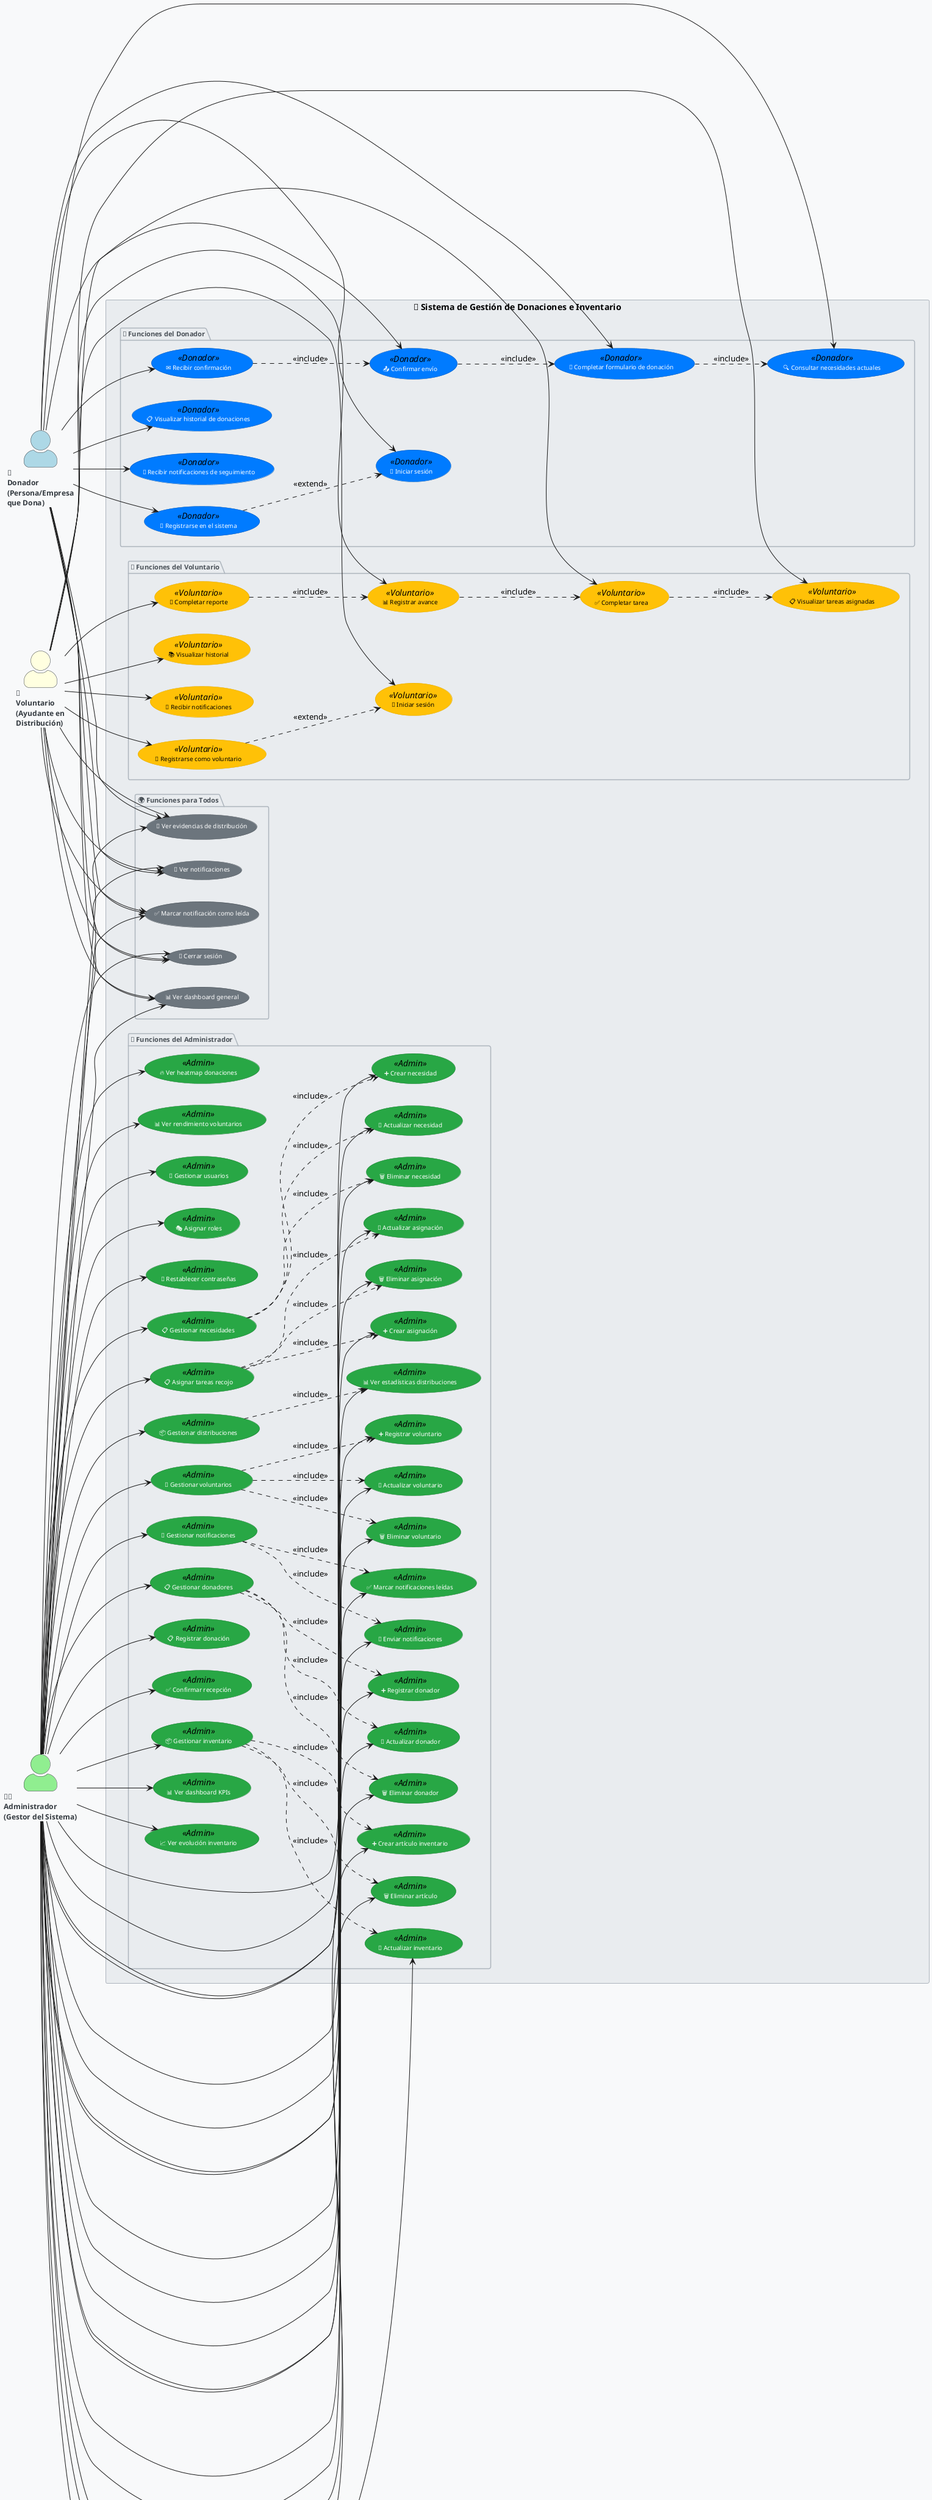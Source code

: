 @startuml
left to right direction
skinparam backgroundColor #f8f9fa
skinparam actorStyle awesome

' Estilos para los actores
skinparam actor {
  BackgroundColor #ffffff
  BorderColor #343a40
  FontColor #343a40
  FontSize 12
  FontStyle bold
}

' Estilos para casos de uso por categoría
skinparam usecase {
  BackgroundColor<<Admin>> #28a745
  BorderColor<<Admin>> #1e7e34
  FontColor<<Admin>> #ffffff
  FontSize 10
  
  BackgroundColor<<Donador>> #007bff
  BorderColor<<Donador>> #0056b3
  FontColor<<Donador>> #ffffff
  FontSize 10
  
  BackgroundColor<<Voluntario>> #ffc107
  BorderColor<<Voluntario>> #e0a800
  FontColor<<Voluntario>> #000000
  FontSize 10
  
  BackgroundColor #6c757d
  BorderColor #495057
  FontColor #ffffff
  FontSize 10
}

' Estilos para packages
skinparam package {
  BackgroundColor #e9ecef
  BorderColor #adb5bd
  FontColor #495057
  FontSize 11
  FontStyle bold
}

' Actores con iconos más descriptivos
actor "👨‍💼\nAdministrador\n(Gestor del Sistema)" as Administrador #lightgreen
actor "💝\nDonador\n(Persona/Empresa\nque Dona)" as Donador #lightblue  
actor "🤝\nVoluntario\n(Ayudante en\nDistribución)" as Voluntario #lightyellow

rectangle "🏢 Sistema de Gestión de Donaciones e Inventario" {
  
  package "🔧 Funciones del Administrador" {
    usecase "📋 Registrar donación" as UC1 <<Admin>>
    usecase "✅ Confirmar recepción" as UC2 <<Admin>>
    usecase "📦 Gestionar inventario" as UC3 <<Admin>>
    usecase "➕ Crear artículo inventario" as UC4 <<Admin>>
    usecase "🔄 Actualizar inventario" as UC5 <<Admin>>
    usecase "🗑️ Eliminar artículo" as UC6 <<Admin>>
    usecase "📊 Ver dashboard KPIs" as UC7 <<Admin>>
    usecase "📈 Ver evolución inventario" as UC8 <<Admin>>
    usecase "🔥 Ver heatmap donaciones" as UC9 <<Admin>>
    usecase "📊 Ver rendimiento voluntarios" as UC10 <<Admin>>
    usecase "👤 Gestionar usuarios" as UC11 <<Admin>>
    usecase "🎭 Asignar roles" as UC12 <<Admin>>
    usecase "🔑 Restablecer contraseñas" as UC13 <<Admin>>
    usecase "📋 Gestionar necesidades" as UC14 <<Admin>>
    usecase "➕ Crear necesidad" as UC15 <<Admin>>
    usecase "🔄 Actualizar necesidad" as UC16 <<Admin>>
    usecase "🗑️ Eliminar necesidad" as UC17 <<Admin>>
    usecase "📋 Gestionar donadores" as UC18 <<Admin>>
    usecase "➕ Registrar donador" as UC19 <<Admin>>
    usecase "🔄 Actualizar donador" as UC20 <<Admin>>
    usecase "🗑️ Eliminar donador" as UC21 <<Admin>>
    usecase "🤝 Gestionar voluntarios" as UC22 <<Admin>>
    usecase "➕ Registrar voluntario" as UC23 <<Admin>>
    usecase "🔄 Actualizar voluntario" as UC24 <<Admin>>
    usecase "🗑️ Eliminar voluntario" as UC25 <<Admin>>
    usecase "📋 Asignar tareas recojo" as UC26 <<Admin>>
    usecase "➕ Crear asignación" as UC27 <<Admin>>
    usecase "🔄 Actualizar asignación" as UC28 <<Admin>>
    usecase "🗑️ Eliminar asignación" as UC29 <<Admin>>
    usecase "📦 Gestionar distribuciones" as UC30 <<Admin>>
    usecase "📊 Ver estadísticas distribuciones" as UC31 <<Admin>>
    usecase "🔔 Gestionar notificaciones" as UC32 <<Admin>>
    usecase "📧 Enviar notificaciones" as UC33 <<Admin>>
    usecase "✅ Marcar notificaciones leídas" as UC34 <<Admin>>
  }
  
  package "💝 Funciones del Donador" {
    usecase "🔍 Consultar necesidades actuales" as UC35 <<Donador>>
    usecase "📝 Completar formulario de donación" as UC36 <<Donador>>
    usecase "📤 Confirmar envío" as UC37 <<Donador>>
    usecase "✉️ Recibir confirmación" as UC38 <<Donador>>
    usecase "📋 Visualizar historial de donaciones" as UC39 <<Donador>>
    usecase "🔔 Recibir notificaciones de seguimiento" as UC40 <<Donador>>
    usecase "👤 Registrarse en el sistema" as UC41 <<Donador>>
    usecase "🔐 Iniciar sesión" as UC42 <<Donador>>
  }
  
  package "🤝 Funciones del Voluntario" {
    usecase "📋 Visualizar tareas asignadas" as UC43 <<Voluntario>>
    usecase "✅ Completar tarea" as UC44 <<Voluntario>>
    usecase "📊 Registrar avance" as UC45 <<Voluntario>>
    usecase "📄 Completar reporte" as UC46 <<Voluntario>>
    usecase "📚 Visualizar historial" as UC47 <<Voluntario>>
    usecase "🔔 Recibir notificaciones" as UC48 <<Voluntario>>
    usecase "👤 Registrarse como voluntario" as UC49 <<Voluntario>>
    usecase "🔐 Iniciar sesión" as UC50 <<Voluntario>>
  }

  package "🌍 Funciones para Todos" {
    usecase "📸 Ver evidencias de distribución" as UC51
    usecase "🚪 Cerrar sesión" as UC52
    usecase "📊 Ver dashboard general" as UC53
    usecase "🔔 Ver notificaciones" as UC54
    usecase "✅ Marcar notificación como leída" as UC55
  }
}

' Relaciones del Administrador
Administrador --> UC1
Administrador --> UC2
Administrador --> UC3
Administrador --> UC4
Administrador --> UC5
Administrador --> UC6
Administrador --> UC7
Administrador --> UC8
Administrador --> UC9
Administrador --> UC10
Administrador --> UC11
Administrador --> UC12
Administrador --> UC13
Administrador --> UC14
Administrador --> UC15
Administrador --> UC16
Administrador --> UC17
Administrador --> UC18
Administrador --> UC19
Administrador --> UC20
Administrador --> UC21
Administrador --> UC22
Administrador --> UC23
Administrador --> UC24
Administrador --> UC25
Administrador --> UC26
Administrador --> UC27
Administrador --> UC28
Administrador --> UC29
Administrador --> UC30
Administrador --> UC31
Administrador --> UC32
Administrador --> UC33
Administrador --> UC34

' Relaciones del Donador
Donador --> UC35
Donador --> UC36
Donador --> UC37
Donador --> UC38
Donador --> UC39
Donador --> UC40
Donador --> UC41
Donador --> UC42

' Relaciones del Voluntario
Voluntario --> UC43
Voluntario --> UC44
Voluntario --> UC45
Voluntario --> UC46
Voluntario --> UC47
Voluntario --> UC48
Voluntario --> UC49
Voluntario --> UC50

' Relaciones compartidas
Administrador --> UC51
Donador --> UC51
Voluntario --> UC51
Administrador --> UC52
Donador --> UC52
Voluntario --> UC52
Administrador --> UC53
Donador --> UC53
Voluntario --> UC53
Administrador --> UC54
Donador --> UC54
Voluntario --> UC54
Administrador --> UC55
Donador --> UC55
Voluntario --> UC55

' Relaciones de dependencia
UC36 ..> UC35 : <<include>>
UC37 ..> UC36 : <<include>>
UC38 ..> UC37 : <<include>>
UC44 ..> UC43 : <<include>>
UC45 ..> UC44 : <<include>>
UC46 ..> UC45 : <<include>>
UC41 ..> UC42 : <<extend>>
UC49 ..> UC50 : <<extend>>
UC3 ..> UC4 : <<include>>
UC3 ..> UC5 : <<include>>
UC3 ..> UC6 : <<include>>
UC14 ..> UC15 : <<include>>
UC14 ..> UC16 : <<include>>
UC14 ..> UC17 : <<include>>
UC18 ..> UC19 : <<include>>
UC18 ..> UC20 : <<include>>
UC18 ..> UC21 : <<include>>
UC22 ..> UC23 : <<include>>
UC22 ..> UC24 : <<include>>
UC22 ..> UC25 : <<include>>
UC26 ..> UC27 : <<include>>
UC26 ..> UC28 : <<include>>
UC26 ..> UC29 : <<include>>
UC30 ..> UC31 : <<include>>
UC32 ..> UC33 : <<include>>
UC32 ..> UC34 : <<include>>

@enduml